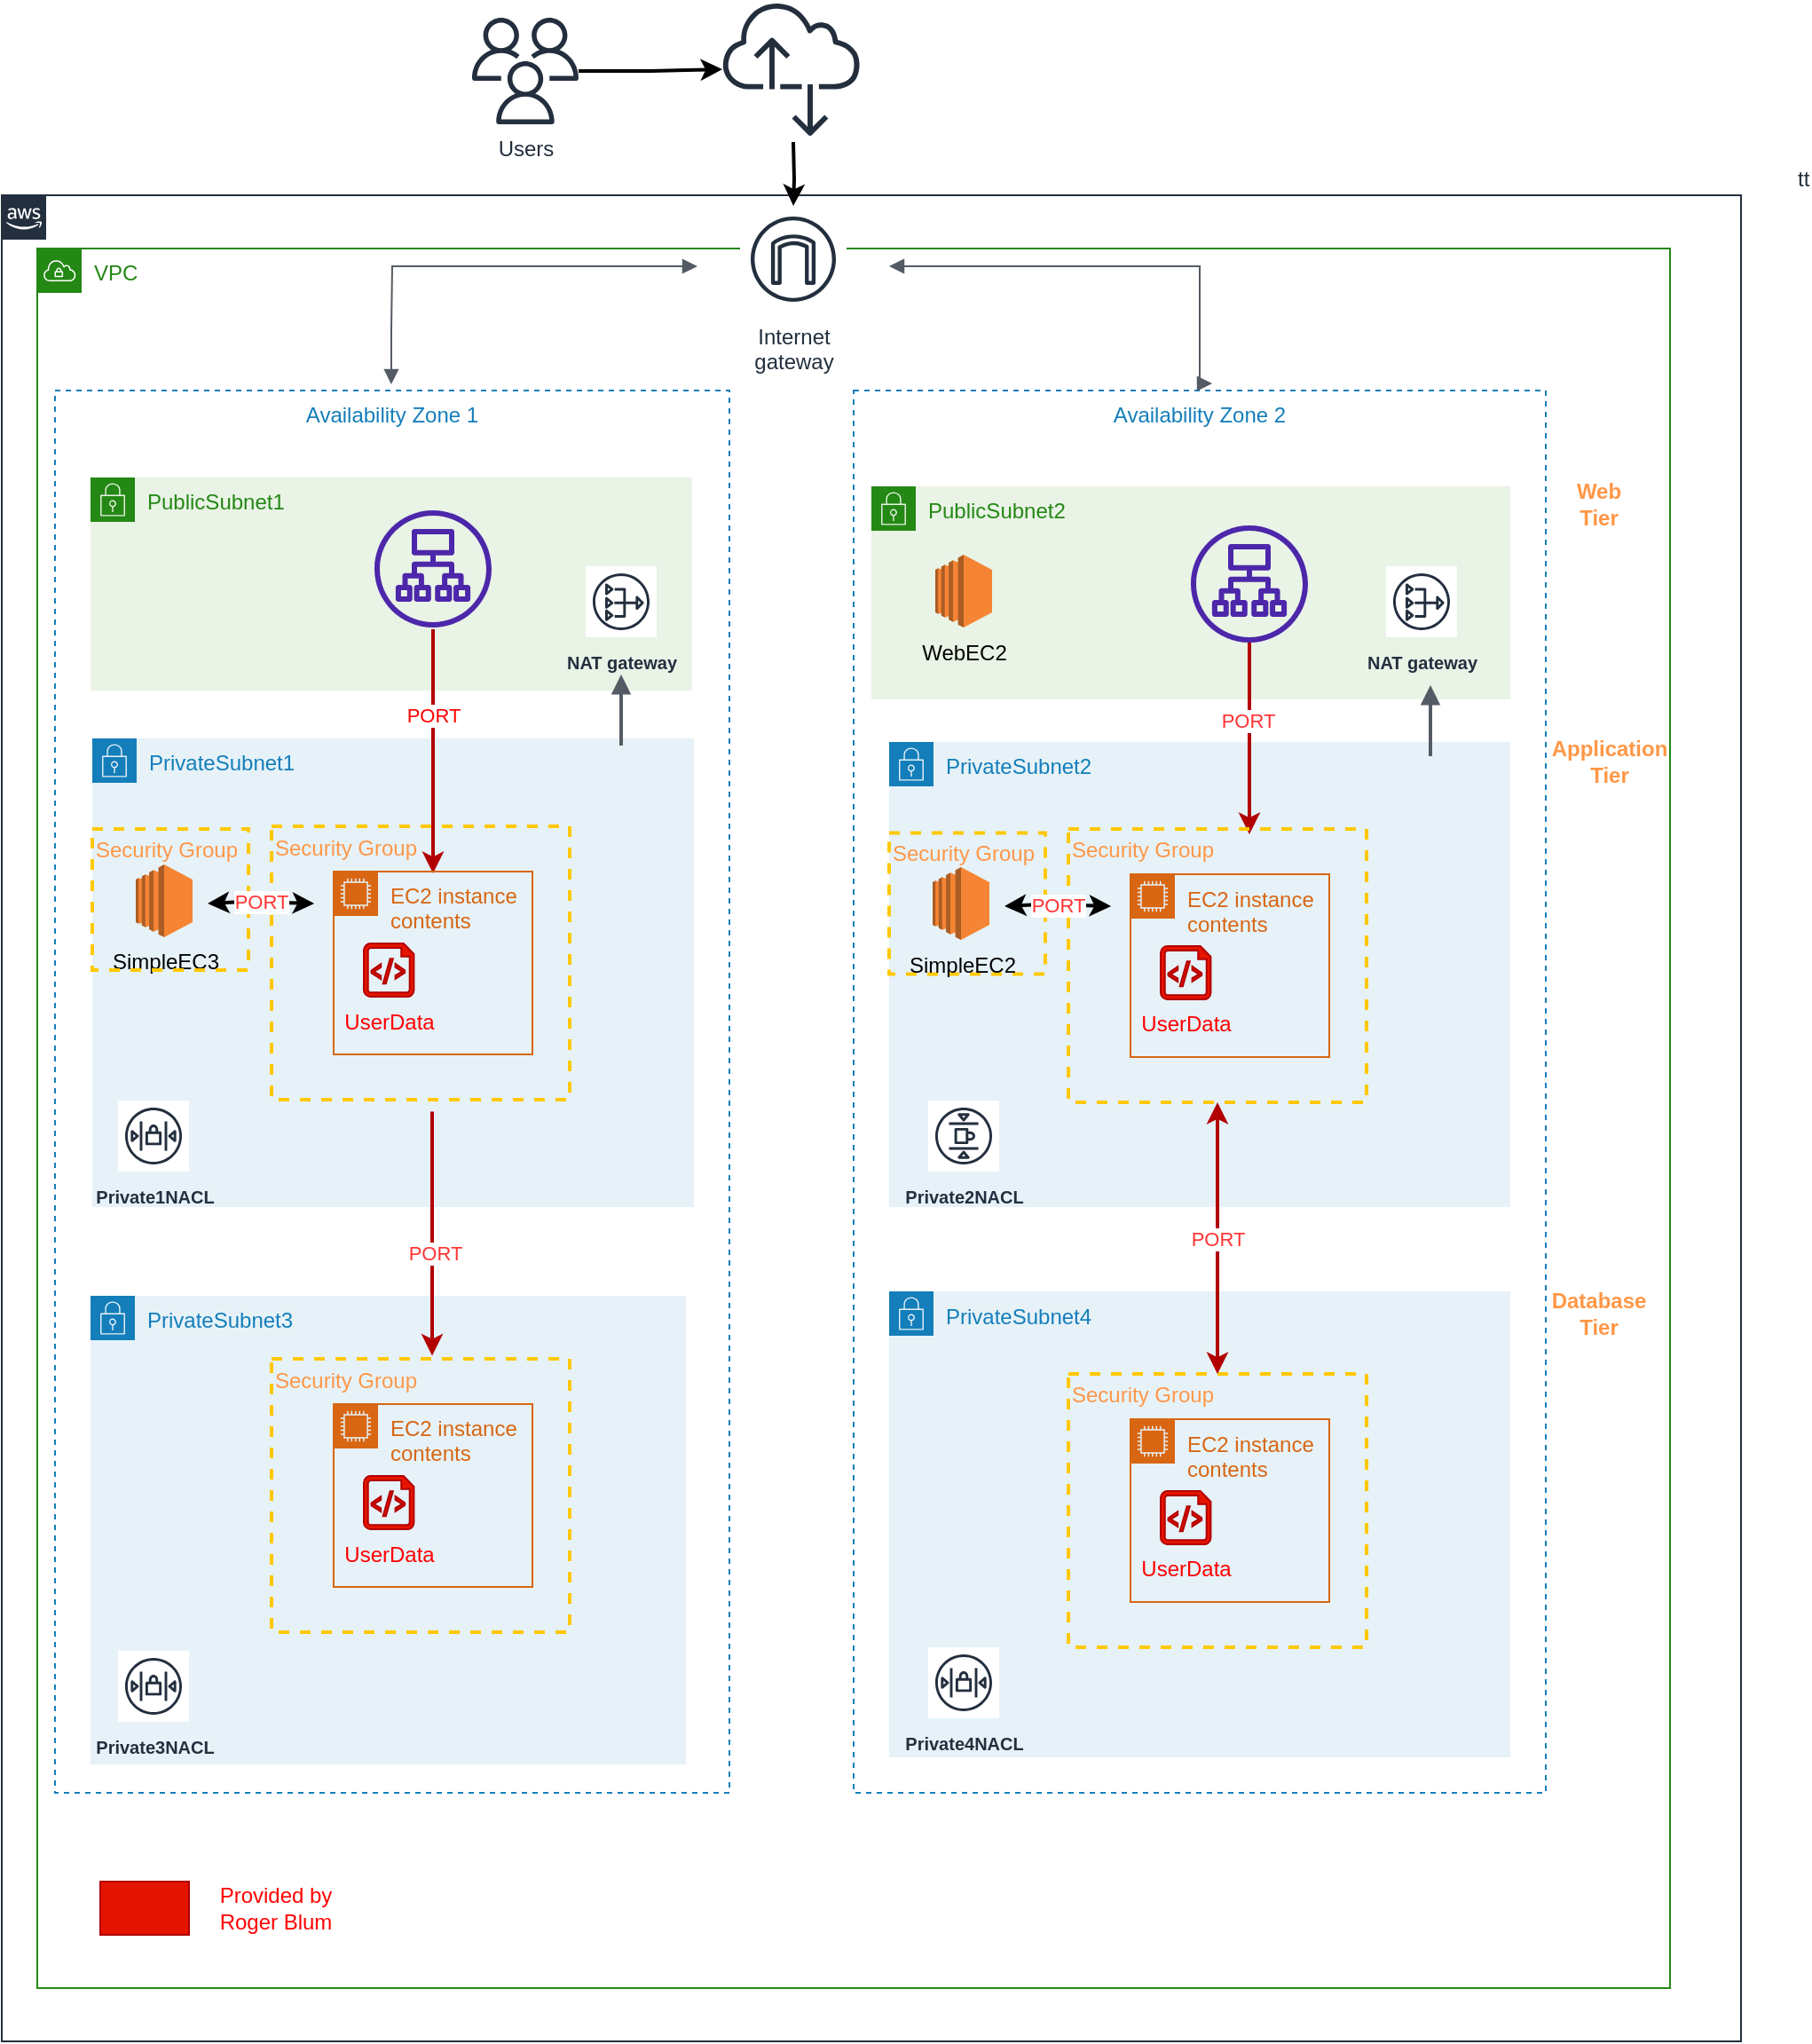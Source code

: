 <mxfile version="20.7.4" type="device"><diagram id="jrXY4hO8n29qiqvIHeQG" name="Page-1"><mxGraphModel dx="3274" dy="2396" grid="1" gridSize="10" guides="1" tooltips="1" connect="1" arrows="1" fold="1" page="0" pageScale="1" pageWidth="827" pageHeight="1169" math="0" shadow="0"><root><mxCell id="0"/><mxCell id="1" parent="0"/><mxCell id="5G6M97Ru5O6IGqaMy1Rf-31" value="Availability Zone 1" style="strokeColor=#147EBA;dashed=1;verticalAlign=top;fontStyle=0;fontColor=#147EBA;" parent="1" vertex="1"><mxGeometry x="-1020" y="-690" width="380" height="790" as="geometry"/></mxCell><mxCell id="5G6M97Ru5O6IGqaMy1Rf-26" value="PrivateSubnet1" style="points=[[0,0],[0.25,0],[0.5,0],[0.75,0],[1,0],[1,0.25],[1,0.5],[1,0.75],[1,1],[0.75,1],[0.5,1],[0.25,1],[0,1],[0,0.75],[0,0.5],[0,0.25]];outlineConnect=0;gradientColor=none;html=1;whiteSpace=wrap;fontSize=12;fontStyle=0;shape=mxgraph.aws4.group;grIcon=mxgraph.aws4.group_security_group;grStroke=0;strokeColor=#147EBA;fillColor=#E6F2F8;verticalAlign=top;align=left;spacingLeft=30;fontColor=#147EBA;dashed=0;" parent="1" vertex="1"><mxGeometry x="-999" y="-494" width="339" height="264" as="geometry"/></mxCell><mxCell id="5G6M97Ru5O6IGqaMy1Rf-22" value="tt" style="points=[[0,0],[0.25,0],[0.5,0],[0.75,0],[1,0],[1,0.25],[1,0.5],[1,0.75],[1,1],[0.75,1],[0.5,1],[0.25,1],[0,1],[0,0.75],[0,0.5],[0,0.25]];outlineConnect=0;gradientColor=none;html=1;whiteSpace=wrap;fontSize=12;fontStyle=0;shape=mxgraph.aws4.group;grIcon=mxgraph.aws4.group_aws_cloud_alt;strokeColor=#232F3E;verticalAlign=bottom;align=left;spacingLeft=30;fontColor=#232F3E;dashed=0;fillColor=none;labelPosition=right;verticalLabelPosition=top;" parent="1" vertex="1"><mxGeometry x="-1050" y="-800" width="980" height="1040" as="geometry"/></mxCell><mxCell id="5G6M97Ru5O6IGqaMy1Rf-23" value="VPC" style="points=[[0,0],[0.25,0],[0.5,0],[0.75,0],[1,0],[1,0.25],[1,0.5],[1,0.75],[1,1],[0.75,1],[0.5,1],[0.25,1],[0,1],[0,0.75],[0,0.5],[0,0.25]];outlineConnect=0;gradientColor=none;html=1;whiteSpace=wrap;fontSize=12;fontStyle=0;shape=mxgraph.aws4.group;grIcon=mxgraph.aws4.group_vpc;strokeColor=#248814;fillColor=none;verticalAlign=top;align=left;spacingLeft=30;dashed=0;fontColor=#248814;" parent="1" vertex="1"><mxGeometry x="-1030" y="-770" width="920" height="980" as="geometry"/></mxCell><mxCell id="5G6M97Ru5O6IGqaMy1Rf-32" value="Availability Zone 2" style="strokeColor=#147EBA;dashed=1;verticalAlign=top;fontStyle=0;fontColor=#147EBA;" parent="1" vertex="1"><mxGeometry x="-570" y="-690" width="390" height="790" as="geometry"/></mxCell><mxCell id="5G6M97Ru5O6IGqaMy1Rf-24" value="PublicSubnet1" style="points=[[0,0],[0.25,0],[0.5,0],[0.75,0],[1,0],[1,0.25],[1,0.5],[1,0.75],[1,1],[0.75,1],[0.5,1],[0.25,1],[0,1],[0,0.75],[0,0.5],[0,0.25]];outlineConnect=0;gradientColor=none;html=1;whiteSpace=wrap;fontSize=12;fontStyle=0;shape=mxgraph.aws4.group;grIcon=mxgraph.aws4.group_security_group;grStroke=0;strokeColor=#248814;fillColor=#E9F3E6;verticalAlign=top;align=left;spacingLeft=30;fontColor=#248814;dashed=0;" parent="1" vertex="1"><mxGeometry x="-1000" y="-641" width="339" height="120" as="geometry"/></mxCell><mxCell id="5G6M97Ru5O6IGqaMy1Rf-25" value="PublicSubnet2" style="points=[[0,0],[0.25,0],[0.5,0],[0.75,0],[1,0],[1,0.25],[1,0.5],[1,0.75],[1,1],[0.75,1],[0.5,1],[0.25,1],[0,1],[0,0.75],[0,0.5],[0,0.25]];outlineConnect=0;gradientColor=none;html=1;whiteSpace=wrap;fontSize=12;fontStyle=0;shape=mxgraph.aws4.group;grIcon=mxgraph.aws4.group_security_group;grStroke=0;strokeColor=#248814;fillColor=#E9F3E6;verticalAlign=top;align=left;spacingLeft=30;fontColor=#248814;dashed=0;" parent="1" vertex="1"><mxGeometry x="-560" y="-636" width="360" height="120" as="geometry"/></mxCell><mxCell id="5G6M97Ru5O6IGqaMy1Rf-27" value="PrivateSubnet2" style="points=[[0,0],[0.25,0],[0.5,0],[0.75,0],[1,0],[1,0.25],[1,0.5],[1,0.75],[1,1],[0.75,1],[0.5,1],[0.25,1],[0,1],[0,0.75],[0,0.5],[0,0.25]];outlineConnect=0;gradientColor=none;html=1;whiteSpace=wrap;fontSize=12;fontStyle=0;shape=mxgraph.aws4.group;grIcon=mxgraph.aws4.group_security_group;grStroke=0;strokeColor=#147EBA;fillColor=#E6F2F8;verticalAlign=top;align=left;spacingLeft=30;fontColor=#147EBA;dashed=0;" parent="1" vertex="1"><mxGeometry x="-550" y="-492" width="350" height="262" as="geometry"/></mxCell><mxCell id="xLXbCmjDXcXgFieV5TB8-3" value="" style="edgeStyle=orthogonalEdgeStyle;rounded=0;orthogonalLoop=1;jettySize=auto;html=1;strokeWidth=2;" parent="1" source="5G6M97Ru5O6IGqaMy1Rf-37" target="xLXbCmjDXcXgFieV5TB8-2" edge="1"><mxGeometry relative="1" as="geometry"/></mxCell><mxCell id="5G6M97Ru5O6IGqaMy1Rf-37" value="Users" style="outlineConnect=0;fontColor=#232F3E;gradientColor=none;fillColor=#232F3E;strokeColor=none;dashed=0;verticalLabelPosition=bottom;verticalAlign=top;align=center;html=1;fontSize=12;fontStyle=0;aspect=fixed;pointerEvents=1;shape=mxgraph.aws4.users;" parent="1" vertex="1"><mxGeometry x="-785" y="-900" width="60" height="60" as="geometry"/></mxCell><mxCell id="1VqNuTZfQqDqZBqzcLF3-1" value="&lt;font style=&quot;font-size: 10px;&quot;&gt;&lt;b&gt;NAT gateway&lt;/b&gt;&lt;/font&gt;" style="sketch=0;outlineConnect=0;fontColor=#232F3E;gradientColor=none;strokeColor=#232F3E;fillColor=#ffffff;dashed=0;verticalLabelPosition=bottom;verticalAlign=top;align=center;html=1;fontSize=12;fontStyle=0;aspect=fixed;shape=mxgraph.aws4.resourceIcon;resIcon=mxgraph.aws4.nat_gateway;" parent="1" vertex="1"><mxGeometry x="-721" y="-591" width="40" height="40" as="geometry"/></mxCell><mxCell id="1VqNuTZfQqDqZBqzcLF3-2" value="&lt;b&gt;&lt;font style=&quot;font-size: 10px;&quot;&gt;NAT gateway&lt;/font&gt;&lt;/b&gt;" style="sketch=0;outlineConnect=0;fontColor=#232F3E;gradientColor=none;strokeColor=#232F3E;fillColor=#ffffff;dashed=0;verticalLabelPosition=bottom;verticalAlign=top;align=center;html=1;fontSize=12;fontStyle=0;aspect=fixed;shape=mxgraph.aws4.resourceIcon;resIcon=mxgraph.aws4.nat_gateway;" parent="1" vertex="1"><mxGeometry x="-270" y="-591" width="40" height="40" as="geometry"/></mxCell><mxCell id="1VqNuTZfQqDqZBqzcLF3-4" value="" style="edgeStyle=orthogonalEdgeStyle;html=1;endArrow=block;elbow=vertical;startArrow=none;endFill=1;strokeColor=#545B64;rounded=0;strokeWidth=2;" parent="1" edge="1"><mxGeometry width="100" relative="1" as="geometry"><mxPoint x="-701" y="-490" as="sourcePoint"/><mxPoint x="-701" y="-530" as="targetPoint"/></mxGeometry></mxCell><mxCell id="1VqNuTZfQqDqZBqzcLF3-11" value="" style="edgeStyle=orthogonalEdgeStyle;html=1;endArrow=block;elbow=vertical;startArrow=block;startFill=1;endFill=1;strokeColor=#545B64;rounded=0;entryX=0;entryY=0.5;entryDx=0;entryDy=0;entryPerimeter=0;exitX=0.472;exitY=0.001;exitDx=0;exitDy=0;exitPerimeter=0;" parent="1" edge="1"><mxGeometry width="100" relative="1" as="geometry"><mxPoint x="-830.52" y="-693.52" as="sourcePoint"/><mxPoint x="-658" y="-760.0" as="targetPoint"/><Array as="points"><mxPoint x="-830" y="-724"/><mxPoint x="-830" y="-760"/></Array></mxGeometry></mxCell><mxCell id="1VqNuTZfQqDqZBqzcLF3-14" value="" style="edgeStyle=orthogonalEdgeStyle;html=1;endArrow=block;elbow=vertical;startArrow=block;startFill=1;endFill=1;strokeColor=#545B64;rounded=0;exitX=0.518;exitY=-0.005;exitDx=0;exitDy=0;exitPerimeter=0;" parent="1" source="5G6M97Ru5O6IGqaMy1Rf-32" edge="1"><mxGeometry width="100" relative="1" as="geometry"><mxPoint x="-375" y="-700" as="sourcePoint"/><mxPoint x="-550" y="-760" as="targetPoint"/><Array as="points"><mxPoint x="-375" y="-760"/></Array></mxGeometry></mxCell><mxCell id="xLXbCmjDXcXgFieV5TB8-1" value="Internet&#10;gateway" style="sketch=0;outlineConnect=0;fontColor=#232F3E;gradientColor=none;strokeColor=#232F3E;fillColor=#ffffff;dashed=0;verticalLabelPosition=bottom;verticalAlign=top;align=center;html=1;fontSize=12;fontStyle=0;aspect=fixed;shape=mxgraph.aws4.resourceIcon;resIcon=mxgraph.aws4.internet_gateway;" parent="1" vertex="1"><mxGeometry x="-634" y="-794" width="60" height="60" as="geometry"/></mxCell><mxCell id="xLXbCmjDXcXgFieV5TB8-4" value="" style="edgeStyle=orthogonalEdgeStyle;rounded=0;orthogonalLoop=1;jettySize=auto;html=1;strokeWidth=2;" parent="1" target="xLXbCmjDXcXgFieV5TB8-1" edge="1"><mxGeometry relative="1" as="geometry"><mxPoint x="-604" y="-830" as="sourcePoint"/></mxGeometry></mxCell><mxCell id="xLXbCmjDXcXgFieV5TB8-2" value="" style="sketch=0;outlineConnect=0;fontColor=#232F3E;gradientColor=none;fillColor=#232F3D;strokeColor=none;dashed=0;verticalLabelPosition=bottom;verticalAlign=top;align=center;html=1;fontSize=12;fontStyle=0;aspect=fixed;pointerEvents=1;shape=mxgraph.aws4.internet_alt2;" parent="1" vertex="1"><mxGeometry x="-644" y="-910" width="78" height="78" as="geometry"/></mxCell><mxCell id="xLXbCmjDXcXgFieV5TB8-15" value="PrivateSubnet3" style="points=[[0,0],[0.25,0],[0.5,0],[0.75,0],[1,0],[1,0.25],[1,0.5],[1,0.75],[1,1],[0.75,1],[0.5,1],[0.25,1],[0,1],[0,0.75],[0,0.5],[0,0.25]];outlineConnect=0;gradientColor=none;html=1;whiteSpace=wrap;fontSize=12;fontStyle=0;shape=mxgraph.aws4.group;grIcon=mxgraph.aws4.group_security_group;grStroke=0;strokeColor=#147EBA;fillColor=#E6F2F8;verticalAlign=top;align=left;spacingLeft=30;fontColor=#147EBA;dashed=0;" parent="1" vertex="1"><mxGeometry x="-1000" y="-180" width="335.5" height="264" as="geometry"/></mxCell><mxCell id="xLXbCmjDXcXgFieV5TB8-18" value="PrivateSubnet4" style="points=[[0,0],[0.25,0],[0.5,0],[0.75,0],[1,0],[1,0.25],[1,0.5],[1,0.75],[1,1],[0.75,1],[0.5,1],[0.25,1],[0,1],[0,0.75],[0,0.5],[0,0.25]];outlineConnect=0;gradientColor=none;html=1;whiteSpace=wrap;fontSize=12;fontStyle=0;shape=mxgraph.aws4.group;grIcon=mxgraph.aws4.group_security_group;grStroke=0;strokeColor=#147EBA;fillColor=#E6F2F8;verticalAlign=top;align=left;spacingLeft=30;fontColor=#147EBA;dashed=0;" parent="1" vertex="1"><mxGeometry x="-550" y="-182.5" width="350" height="262.5" as="geometry"/></mxCell><mxCell id="uyt5jaZ_HBhLrm_yC9xE-3" value="Web&lt;br&gt;Tier" style="text;strokeColor=none;align=center;fillColor=none;html=1;verticalAlign=middle;whiteSpace=wrap;rounded=0;fontColor=#FF9747;fontStyle=1" parent="1" vertex="1"><mxGeometry x="-180" y="-641" width="60" height="30" as="geometry"/></mxCell><mxCell id="uyt5jaZ_HBhLrm_yC9xE-4" value="Application&lt;br&gt;Tier" style="text;strokeColor=none;align=center;fillColor=none;html=1;verticalAlign=middle;whiteSpace=wrap;rounded=0;fontColor=#FF9747;fontStyle=1" parent="1" vertex="1"><mxGeometry x="-174" y="-496" width="60" height="30" as="geometry"/></mxCell><mxCell id="uyt5jaZ_HBhLrm_yC9xE-5" value="Database&lt;br&gt;Tier" style="text;strokeColor=none;align=center;fillColor=none;html=1;verticalAlign=middle;whiteSpace=wrap;rounded=0;fontColor=#FF9747;fontStyle=1" parent="1" vertex="1"><mxGeometry x="-180" y="-185.5" width="60" height="30" as="geometry"/></mxCell><mxCell id="uyt5jaZ_HBhLrm_yC9xE-8" value="&lt;font style=&quot;font-size: 10px;&quot;&gt;Private1NACL&lt;/font&gt;" style="sketch=0;outlineConnect=0;fontColor=#232F3E;gradientColor=none;strokeColor=#232F3E;fillColor=#ffffff;dashed=0;verticalLabelPosition=bottom;verticalAlign=top;align=center;html=1;fontSize=12;fontStyle=1;aspect=fixed;shape=mxgraph.aws4.resourceIcon;resIcon=mxgraph.aws4.network_access_control_list;" parent="1" vertex="1"><mxGeometry x="-984.5" y="-290" width="40" height="40" as="geometry"/></mxCell><mxCell id="uyt5jaZ_HBhLrm_yC9xE-10" value="&lt;font style=&quot;font-size: 10px;&quot;&gt;Private2NACL&lt;/font&gt;" style="sketch=0;outlineConnect=0;fontColor=#232F3E;gradientColor=none;strokeColor=#232F3E;fillColor=#ffffff;dashed=0;verticalLabelPosition=bottom;verticalAlign=top;align=center;html=1;fontSize=12;fontStyle=1;aspect=fixed;shape=mxgraph.aws4.resourceIcon;resIcon=mxgraph.aws4.network_access_control_list;direction=south;" parent="1" vertex="1"><mxGeometry x="-528" y="-290" width="40" height="40" as="geometry"/></mxCell><mxCell id="uyt5jaZ_HBhLrm_yC9xE-11" value="&lt;font style=&quot;font-size: 10px;&quot;&gt;Private3NACL&lt;/font&gt;" style="sketch=0;outlineConnect=0;fontColor=#232F3E;gradientColor=none;strokeColor=#232F3E;fillColor=#ffffff;dashed=0;verticalLabelPosition=bottom;verticalAlign=top;align=center;html=1;fontSize=12;fontStyle=1;aspect=fixed;shape=mxgraph.aws4.resourceIcon;resIcon=mxgraph.aws4.network_access_control_list;" parent="1" vertex="1"><mxGeometry x="-984.5" y="20" width="40" height="40" as="geometry"/></mxCell><mxCell id="uyt5jaZ_HBhLrm_yC9xE-12" value="&lt;font style=&quot;font-size: 10px;&quot;&gt;Private4NACL&lt;/font&gt;" style="sketch=0;outlineConnect=0;fontColor=#232F3E;gradientColor=none;strokeColor=#232F3E;fillColor=#ffffff;dashed=0;verticalLabelPosition=bottom;verticalAlign=top;align=center;html=1;fontSize=12;fontStyle=1;aspect=fixed;shape=mxgraph.aws4.resourceIcon;resIcon=mxgraph.aws4.network_access_control_list;" parent="1" vertex="1"><mxGeometry x="-528" y="18" width="40" height="40" as="geometry"/></mxCell><mxCell id="uyt5jaZ_HBhLrm_yC9xE-13" value="" style="edgeStyle=orthogonalEdgeStyle;html=1;endArrow=block;elbow=vertical;startArrow=none;endFill=1;strokeColor=#545B64;rounded=0;strokeWidth=2;" parent="1" edge="1"><mxGeometry width="100" relative="1" as="geometry"><mxPoint x="-245" y="-484" as="sourcePoint"/><mxPoint x="-245" y="-524" as="targetPoint"/></mxGeometry></mxCell><mxCell id="xFBPH7expV1PxLe_VSN9-1" value="SimpleEC3" style="outlineConnect=0;dashed=0;verticalLabelPosition=bottom;verticalAlign=top;align=center;html=1;shape=mxgraph.aws3.ec2;fillColor=#F58534;gradientColor=none;" vertex="1" parent="1"><mxGeometry x="-974.5" y="-423" width="32" height="41" as="geometry"/></mxCell><mxCell id="xFBPH7expV1PxLe_VSN9-2" value="WebEC2" style="outlineConnect=0;dashed=0;verticalLabelPosition=bottom;verticalAlign=top;align=center;html=1;shape=mxgraph.aws3.ec2;fillColor=#F58534;gradientColor=none;" vertex="1" parent="1"><mxGeometry x="-524" y="-597.5" width="32" height="41" as="geometry"/></mxCell><mxCell id="xFBPH7expV1PxLe_VSN9-13" value="" style="edgeStyle=orthogonalEdgeStyle;orthogonalLoop=1;jettySize=auto;html=1;entryX=0.5;entryY=0;entryDx=0;entryDy=0;rounded=0;fillColor=#e51400;strokeColor=#B20000;strokeWidth=2;" edge="1" parent="1"><mxGeometry relative="1" as="geometry"><mxPoint x="-807" y="-555.501" as="sourcePoint"/><mxPoint x="-807" y="-418" as="targetPoint"/></mxGeometry></mxCell><mxCell id="xFBPH7expV1PxLe_VSN9-9" value="" style="sketch=0;outlineConnect=0;fontColor=#232F3E;gradientColor=none;fillColor=#4D27AA;strokeColor=none;dashed=0;verticalLabelPosition=bottom;verticalAlign=top;align=center;html=1;fontSize=12;fontStyle=0;aspect=fixed;pointerEvents=1;shape=mxgraph.aws4.application_load_balancer;" vertex="1" parent="1"><mxGeometry x="-840" y="-622.5" width="66" height="66" as="geometry"/></mxCell><mxCell id="xFBPH7expV1PxLe_VSN9-11" value="" style="edgeStyle=orthogonalEdgeStyle;rounded=0;orthogonalLoop=1;jettySize=auto;html=1;entryX=0.5;entryY=0;entryDx=0;entryDy=0;fillColor=#e51400;strokeColor=#B20000;strokeWidth=2;" edge="1" parent="1" source="xFBPH7expV1PxLe_VSN9-10"><mxGeometry relative="1" as="geometry"><mxPoint x="-347" y="-440" as="targetPoint"/></mxGeometry></mxCell><mxCell id="xFBPH7expV1PxLe_VSN9-41" value="PORT" style="edgeLabel;html=1;align=center;verticalAlign=middle;resizable=0;points=[];fontColor=#FF3333;" vertex="1" connectable="0" parent="xFBPH7expV1PxLe_VSN9-11"><mxGeometry x="-0.315" y="-1" relative="1" as="geometry"><mxPoint y="7" as="offset"/></mxGeometry></mxCell><mxCell id="xFBPH7expV1PxLe_VSN9-10" value="" style="sketch=0;outlineConnect=0;fontColor=#232F3E;gradientColor=none;fillColor=#4D27AA;strokeColor=none;dashed=0;verticalLabelPosition=bottom;verticalAlign=top;align=center;html=1;fontSize=12;fontStyle=0;aspect=fixed;pointerEvents=1;shape=mxgraph.aws4.application_load_balancer;" vertex="1" parent="1"><mxGeometry x="-380" y="-614" width="66" height="66" as="geometry"/></mxCell><mxCell id="xFBPH7expV1PxLe_VSN9-25" value="PORT" style="edgeLabel;html=1;align=center;verticalAlign=middle;resizable=0;points=[];fontColor=#FF0000;" vertex="1" connectable="0" parent="1"><mxGeometry x="-814" y="-504.501" as="geometry"><mxPoint x="7" y="-3" as="offset"/></mxGeometry></mxCell><mxCell id="xFBPH7expV1PxLe_VSN9-29" value="Security Group" style="fontStyle=0;verticalAlign=top;align=left;spacingTop=-2;fillColor=none;rounded=0;whiteSpace=wrap;html=1;strokeColor=#ffc800;strokeWidth=2;dashed=1;container=1;collapsible=0;expand=0;recursiveResize=0;fontColor=#FF9747;" vertex="1" parent="1"><mxGeometry x="-898" y="-144.5" width="168" height="154" as="geometry"/></mxCell><mxCell id="xFBPH7expV1PxLe_VSN9-26" value="Security Group" style="fontStyle=0;verticalAlign=top;align=left;spacingTop=-2;fillColor=none;rounded=0;whiteSpace=wrap;html=1;strokeColor=#ffc800;strokeWidth=2;dashed=1;container=1;collapsible=0;expand=0;recursiveResize=0;fontColor=#FF9747;" vertex="1" parent="1"><mxGeometry x="-898" y="-444.5" width="168" height="154" as="geometry"/></mxCell><mxCell id="xFBPH7expV1PxLe_VSN9-27" value="EC2 instance contents" style="points=[[0,0],[0.25,0],[0.5,0],[0.75,0],[1,0],[1,0.25],[1,0.5],[1,0.75],[1,1],[0.75,1],[0.5,1],[0.25,1],[0,1],[0,0.75],[0,0.5],[0,0.25]];outlineConnect=0;gradientColor=none;html=1;whiteSpace=wrap;fontSize=12;fontStyle=0;container=1;pointerEvents=0;collapsible=0;recursiveResize=0;shape=mxgraph.aws4.group;grIcon=mxgraph.aws4.group_ec2_instance_contents;strokeColor=#D86613;fillColor=none;verticalAlign=top;align=left;spacingLeft=30;fontColor=#D86613;dashed=0;" vertex="1" parent="1"><mxGeometry x="-863" y="-119" width="112" height="103" as="geometry"/></mxCell><mxCell id="xFBPH7expV1PxLe_VSN9-28" value="&lt;font color=&quot;#ff0000&quot;&gt;UserData&lt;/font&gt;" style="sketch=0;aspect=fixed;pointerEvents=1;shadow=0;dashed=0;html=1;strokeColor=#B20000;labelPosition=center;verticalLabelPosition=bottom;verticalAlign=top;align=center;fillColor=#e51400;shape=mxgraph.azure.script_file;fontColor=#ffffff;" vertex="1" parent="xFBPH7expV1PxLe_VSN9-27"><mxGeometry x="17" y="40.5" width="28.2" height="30" as="geometry"/></mxCell><mxCell id="xFBPH7expV1PxLe_VSN9-4" value="EC2 instance contents" style="points=[[0,0],[0.25,0],[0.5,0],[0.75,0],[1,0],[1,0.25],[1,0.5],[1,0.75],[1,1],[0.75,1],[0.5,1],[0.25,1],[0,1],[0,0.75],[0,0.5],[0,0.25]];outlineConnect=0;gradientColor=none;html=1;whiteSpace=wrap;fontSize=12;fontStyle=0;container=1;pointerEvents=0;collapsible=0;recursiveResize=0;shape=mxgraph.aws4.group;grIcon=mxgraph.aws4.group_ec2_instance_contents;strokeColor=#D86613;fillColor=none;verticalAlign=top;align=left;spacingLeft=30;fontColor=#D86613;dashed=0;" vertex="1" parent="1"><mxGeometry x="-863" y="-419" width="112" height="103" as="geometry"/></mxCell><mxCell id="xFBPH7expV1PxLe_VSN9-19" value="&lt;font color=&quot;#ff0000&quot;&gt;UserData&lt;/font&gt;" style="sketch=0;aspect=fixed;pointerEvents=1;shadow=0;dashed=0;html=1;strokeColor=#B20000;labelPosition=center;verticalLabelPosition=bottom;verticalAlign=top;align=center;fillColor=#e51400;shape=mxgraph.azure.script_file;fontColor=#ffffff;" vertex="1" parent="xFBPH7expV1PxLe_VSN9-4"><mxGeometry x="17" y="40.5" width="28.2" height="30" as="geometry"/></mxCell><mxCell id="xFBPH7expV1PxLe_VSN9-30" value="" style="edgeStyle=orthogonalEdgeStyle;orthogonalLoop=1;jettySize=auto;html=1;entryX=0.5;entryY=0;entryDx=0;entryDy=0;rounded=0;fillColor=#e51400;strokeColor=#B20000;strokeWidth=2;" edge="1" parent="1"><mxGeometry relative="1" as="geometry"><mxPoint x="-807.5" y="-283.751" as="sourcePoint"/><mxPoint x="-807.5" y="-146.25" as="targetPoint"/><Array as="points"><mxPoint x="-807" y="-210"/><mxPoint x="-807" y="-210"/></Array></mxGeometry></mxCell><mxCell id="xFBPH7expV1PxLe_VSN9-31" value="&lt;font color=&quot;#ff3333&quot;&gt;PORT&lt;/font&gt;" style="edgeLabel;html=1;align=center;verticalAlign=middle;resizable=0;points=[];fontColor=#FF9747;" vertex="1" connectable="0" parent="xFBPH7expV1PxLe_VSN9-30"><mxGeometry x="0.16" y="8" relative="1" as="geometry"><mxPoint x="-7" as="offset"/></mxGeometry></mxCell><mxCell id="xFBPH7expV1PxLe_VSN9-32" value="Security Group" style="fontStyle=0;verticalAlign=top;align=left;spacingTop=-2;fillColor=none;rounded=0;whiteSpace=wrap;html=1;strokeColor=#ffc800;strokeWidth=2;dashed=1;container=1;collapsible=0;expand=0;recursiveResize=0;fontColor=#FF9747;" vertex="1" parent="1"><mxGeometry x="-999" y="-443" width="88" height="79.5" as="geometry"/></mxCell><mxCell id="xFBPH7expV1PxLe_VSN9-33" value="PORT" style="endArrow=classic;startArrow=classic;html=1;rounded=0;strokeWidth=2;fontColor=#FF3333;entryX=-0.062;entryY=0;entryDx=0;entryDy=0;entryPerimeter=0;" edge="1" parent="1"><mxGeometry width="50" height="50" relative="1" as="geometry"><mxPoint x="-934" y="-401" as="sourcePoint"/><mxPoint x="-873.944" y="-401" as="targetPoint"/><Array as="points"><mxPoint x="-914" y="-402"/></Array></mxGeometry></mxCell><mxCell id="xFBPH7expV1PxLe_VSN9-36" value="Security Group" style="fontStyle=0;verticalAlign=top;align=left;spacingTop=-2;fillColor=none;rounded=0;whiteSpace=wrap;html=1;strokeColor=#ffc800;strokeWidth=2;dashed=1;container=1;collapsible=0;expand=0;recursiveResize=0;fontColor=#FF9747;" vertex="1" parent="1"><mxGeometry x="-449" y="-443" width="168" height="154" as="geometry"/></mxCell><mxCell id="xFBPH7expV1PxLe_VSN9-37" value="EC2 instance contents" style="points=[[0,0],[0.25,0],[0.5,0],[0.75,0],[1,0],[1,0.25],[1,0.5],[1,0.75],[1,1],[0.75,1],[0.5,1],[0.25,1],[0,1],[0,0.75],[0,0.5],[0,0.25]];outlineConnect=0;gradientColor=none;html=1;whiteSpace=wrap;fontSize=12;fontStyle=0;container=1;pointerEvents=0;collapsible=0;recursiveResize=0;shape=mxgraph.aws4.group;grIcon=mxgraph.aws4.group_ec2_instance_contents;strokeColor=#D86613;fillColor=none;verticalAlign=top;align=left;spacingLeft=30;fontColor=#D86613;dashed=0;" vertex="1" parent="1"><mxGeometry x="-414" y="-417.5" width="112" height="103" as="geometry"/></mxCell><mxCell id="xFBPH7expV1PxLe_VSN9-38" value="&lt;font color=&quot;#ff0000&quot;&gt;UserData&lt;/font&gt;" style="sketch=0;aspect=fixed;pointerEvents=1;shadow=0;dashed=0;html=1;strokeColor=#B20000;labelPosition=center;verticalLabelPosition=bottom;verticalAlign=top;align=center;fillColor=#e51400;shape=mxgraph.azure.script_file;fontColor=#ffffff;" vertex="1" parent="xFBPH7expV1PxLe_VSN9-37"><mxGeometry x="17" y="40.5" width="28.2" height="30" as="geometry"/></mxCell><mxCell id="xFBPH7expV1PxLe_VSN9-39" value="Security Group" style="fontStyle=0;verticalAlign=top;align=left;spacingTop=-2;fillColor=none;rounded=0;whiteSpace=wrap;html=1;strokeColor=#ffc800;strokeWidth=2;dashed=1;container=1;collapsible=0;expand=0;recursiveResize=0;fontColor=#FF9747;" vertex="1" parent="1"><mxGeometry x="-550" y="-440.75" width="88" height="79.5" as="geometry"/></mxCell><mxCell id="xFBPH7expV1PxLe_VSN9-40" value="PORT" style="endArrow=classic;startArrow=classic;html=1;rounded=0;strokeWidth=2;fontColor=#FF3333;entryX=-0.062;entryY=0;entryDx=0;entryDy=0;entryPerimeter=0;" edge="1" parent="1"><mxGeometry width="50" height="50" relative="1" as="geometry"><mxPoint x="-485" y="-399.5" as="sourcePoint"/><mxPoint x="-424.944" y="-399.5" as="targetPoint"/><Array as="points"><mxPoint x="-465" y="-400.5"/></Array></mxGeometry></mxCell><mxCell id="xFBPH7expV1PxLe_VSN9-35" value="SimpleEC2" style="outlineConnect=0;dashed=0;verticalLabelPosition=bottom;verticalAlign=top;align=center;html=1;shape=mxgraph.aws3.ec2;fillColor=#F58534;gradientColor=none;" vertex="1" parent="1"><mxGeometry x="-525.5" y="-421.5" width="32" height="41" as="geometry"/></mxCell><mxCell id="xFBPH7expV1PxLe_VSN9-42" value="Security Group" style="fontStyle=0;verticalAlign=top;align=left;spacingTop=-2;fillColor=none;rounded=0;whiteSpace=wrap;html=1;strokeColor=#ffc800;strokeWidth=2;dashed=1;container=1;collapsible=0;expand=0;recursiveResize=0;fontColor=#FF9747;" vertex="1" parent="1"><mxGeometry x="-449" y="-136" width="168" height="154" as="geometry"/></mxCell><mxCell id="xFBPH7expV1PxLe_VSN9-43" value="EC2 instance contents" style="points=[[0,0],[0.25,0],[0.5,0],[0.75,0],[1,0],[1,0.25],[1,0.5],[1,0.75],[1,1],[0.75,1],[0.5,1],[0.25,1],[0,1],[0,0.75],[0,0.5],[0,0.25]];outlineConnect=0;gradientColor=none;html=1;whiteSpace=wrap;fontSize=12;fontStyle=0;container=1;pointerEvents=0;collapsible=0;recursiveResize=0;shape=mxgraph.aws4.group;grIcon=mxgraph.aws4.group_ec2_instance_contents;strokeColor=#D86613;fillColor=none;verticalAlign=top;align=left;spacingLeft=30;fontColor=#D86613;dashed=0;" vertex="1" parent="1"><mxGeometry x="-414" y="-110.5" width="112" height="103" as="geometry"/></mxCell><mxCell id="xFBPH7expV1PxLe_VSN9-44" value="&lt;font color=&quot;#ff0000&quot;&gt;UserData&lt;/font&gt;" style="sketch=0;aspect=fixed;pointerEvents=1;shadow=0;dashed=0;html=1;strokeColor=#B20000;labelPosition=center;verticalLabelPosition=bottom;verticalAlign=top;align=center;fillColor=#e51400;shape=mxgraph.azure.script_file;fontColor=#ffffff;" vertex="1" parent="xFBPH7expV1PxLe_VSN9-43"><mxGeometry x="17" y="40.5" width="28.2" height="30" as="geometry"/></mxCell><mxCell id="xFBPH7expV1PxLe_VSN9-45" value="PORT" style="endArrow=classic;startArrow=classic;html=1;rounded=0;strokeWidth=2;fontColor=#FF3333;entryX=0.5;entryY=1;entryDx=0;entryDy=0;exitX=0.5;exitY=0;exitDx=0;exitDy=0;fillColor=#e51400;strokeColor=#B20000;" edge="1" parent="1" source="xFBPH7expV1PxLe_VSN9-42" target="xFBPH7expV1PxLe_VSN9-36"><mxGeometry width="50" height="50" relative="1" as="geometry"><mxPoint x="-210" y="-200" as="sourcePoint"/><mxPoint x="-160" y="-250" as="targetPoint"/></mxGeometry></mxCell><mxCell id="xFBPH7expV1PxLe_VSN9-47" value="" style="rounded=0;whiteSpace=wrap;html=1;strokeColor=#B20000;fontColor=#ffffff;fillColor=#e51400;" vertex="1" parent="1"><mxGeometry x="-994.5" y="150" width="50" height="30" as="geometry"/></mxCell><mxCell id="xFBPH7expV1PxLe_VSN9-48" value="Provided by Roger Blum" style="text;strokeColor=none;align=center;fillColor=none;html=1;verticalAlign=middle;whiteSpace=wrap;rounded=0;fontColor=#FF0000;" vertex="1" parent="1"><mxGeometry x="-942.5" y="150" width="92.5" height="30" as="geometry"/></mxCell></root></mxGraphModel></diagram></mxfile>
